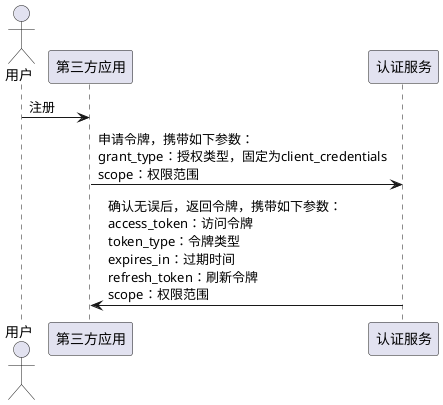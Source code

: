 @startuml

actor 用户 order 10
participant 第三方应用 order 30
participant 认证服务 order 40

用户 -> 第三方应用: 注册
第三方应用 -> 认证服务: 申请令牌，携带如下参数：\ngrant_type：授权类型，固定为client_credentials\nscope：权限范围
认证服务 -> 第三方应用: 确认无误后，返回令牌，携带如下参数：\naccess_token：访问令牌\ntoken_type：令牌类型\nexpires_in：过期时间\nrefresh_token：刷新令牌\nscope：权限范围

@enduml
